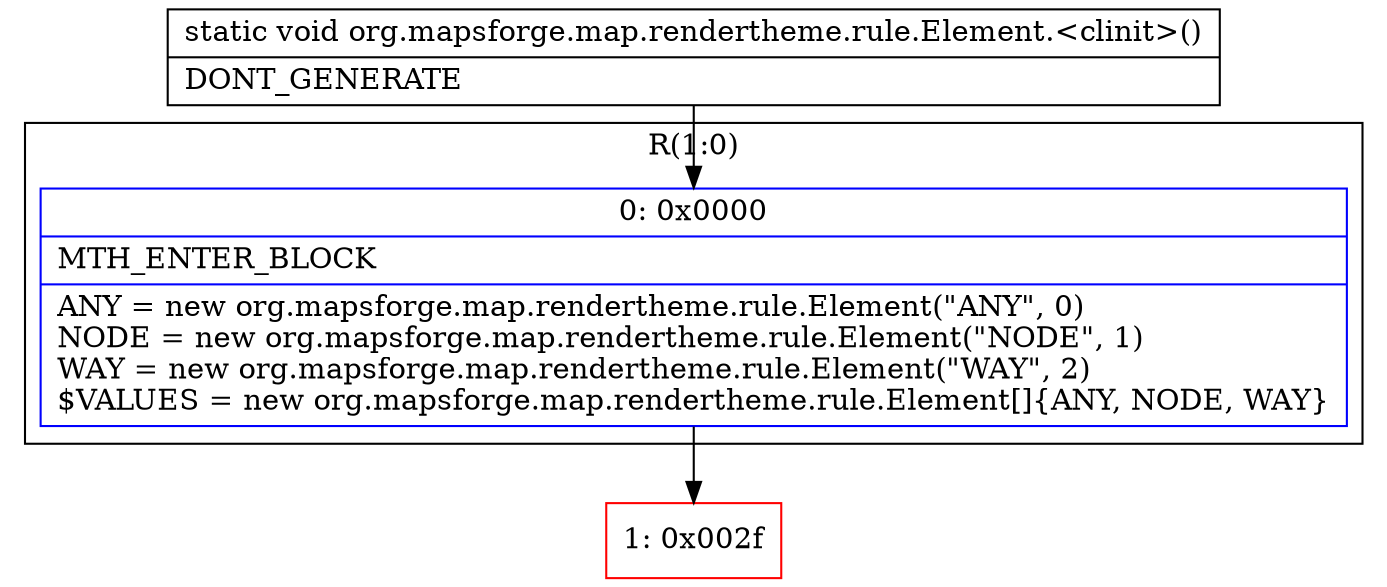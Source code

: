 digraph "CFG fororg.mapsforge.map.rendertheme.rule.Element.\<clinit\>()V" {
subgraph cluster_Region_1724376687 {
label = "R(1:0)";
node [shape=record,color=blue];
Node_0 [shape=record,label="{0\:\ 0x0000|MTH_ENTER_BLOCK\l|ANY = new org.mapsforge.map.rendertheme.rule.Element(\"ANY\", 0)\lNODE = new org.mapsforge.map.rendertheme.rule.Element(\"NODE\", 1)\lWAY = new org.mapsforge.map.rendertheme.rule.Element(\"WAY\", 2)\l$VALUES = new org.mapsforge.map.rendertheme.rule.Element[]\{ANY, NODE, WAY\}\l}"];
}
Node_1 [shape=record,color=red,label="{1\:\ 0x002f}"];
MethodNode[shape=record,label="{static void org.mapsforge.map.rendertheme.rule.Element.\<clinit\>()  | DONT_GENERATE\l}"];
MethodNode -> Node_0;
Node_0 -> Node_1;
}

